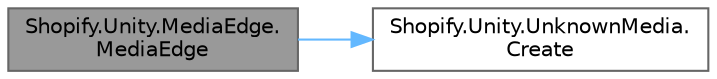 digraph "Shopify.Unity.MediaEdge.MediaEdge"
{
 // LATEX_PDF_SIZE
  bgcolor="transparent";
  edge [fontname=Helvetica,fontsize=10,labelfontname=Helvetica,labelfontsize=10];
  node [fontname=Helvetica,fontsize=10,shape=box,height=0.2,width=0.4];
  rankdir="LR";
  Node1 [id="Node000001",label="Shopify.Unity.MediaEdge.\lMediaEdge",height=0.2,width=0.4,color="gray40", fillcolor="grey60", style="filled", fontcolor="black",tooltip="Accepts deserialized json data.  Will further parse passed in data."];
  Node1 -> Node2 [id="edge1_Node000001_Node000002",color="steelblue1",style="solid",tooltip=" "];
  Node2 [id="Node000002",label="Shopify.Unity.UnknownMedia.\lCreate",height=0.2,width=0.4,color="grey40", fillcolor="white", style="filled",URL="$class_shopify_1_1_unity_1_1_unknown_media.html#a8f25443eb11ef5f50007f89d8014ff9a",tooltip="Instantiate objects implementing Media. Possible types are: ExternalVideo MediaImage Model3d Video"];
}
